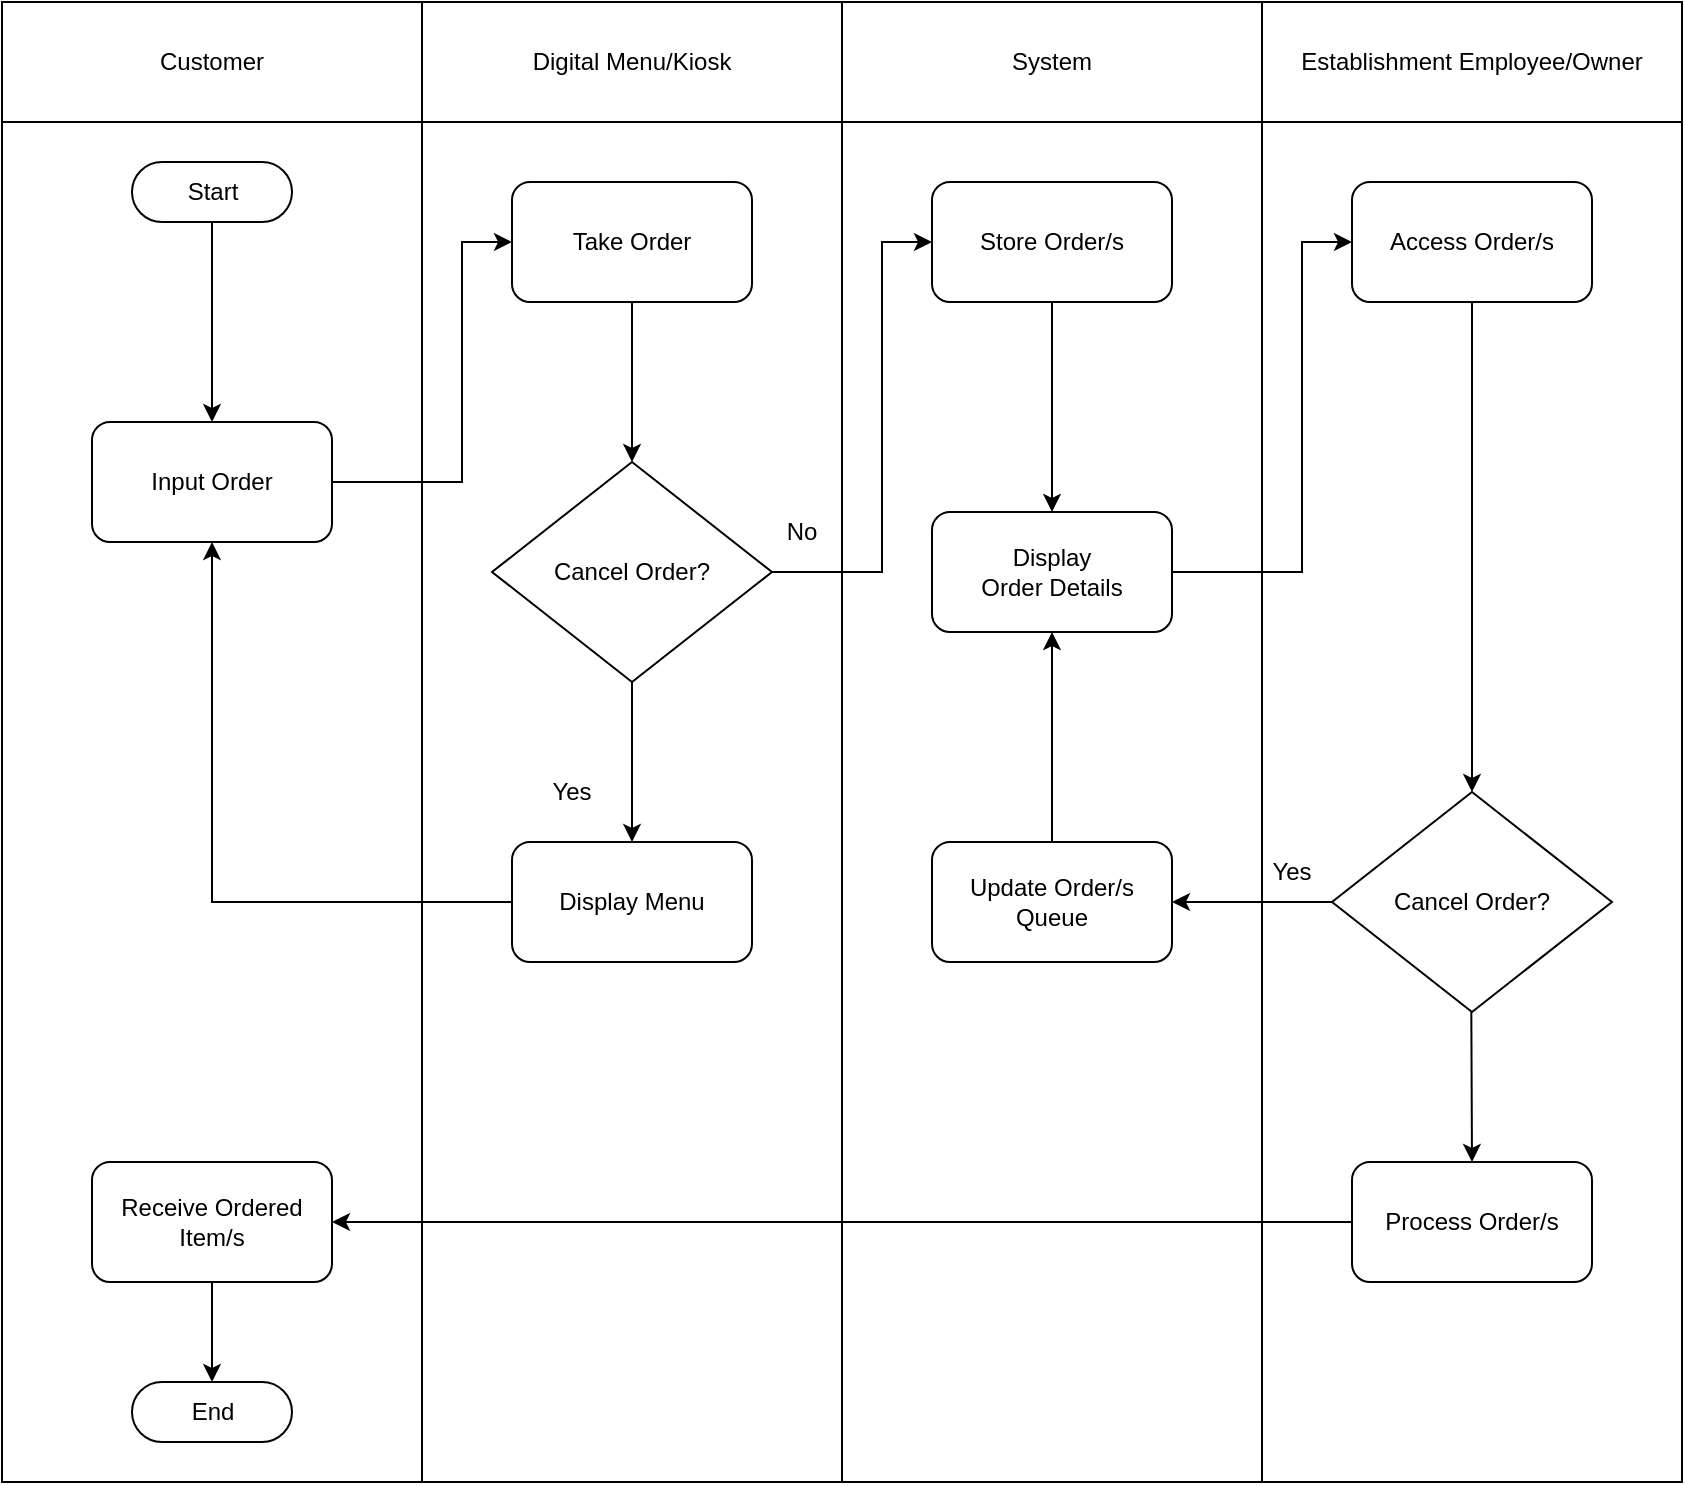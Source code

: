 <mxfile>
    <diagram id="kUYxVCuJj15rcB_H5LjT" name="Page-1">
        <mxGraphModel dx="1431" dy="1341" grid="1" gridSize="10" guides="1" tooltips="1" connect="1" arrows="1" fold="1" page="1" pageScale="1" pageWidth="850" pageHeight="1100" math="0" shadow="0">
            <root>
                <mxCell id="0"/>
                <mxCell id="1" parent="0"/>
                <mxCell id="58" value="Customer" style="rounded=0;whiteSpace=wrap;html=1;" vertex="1" parent="1">
                    <mxGeometry x="80" y="330" width="210" height="60" as="geometry"/>
                </mxCell>
                <mxCell id="61" value="Digital Menu/Kiosk" style="rounded=0;whiteSpace=wrap;html=1;" vertex="1" parent="1">
                    <mxGeometry x="290" y="330" width="210" height="60" as="geometry"/>
                </mxCell>
                <mxCell id="62" value="System" style="rounded=0;whiteSpace=wrap;html=1;" vertex="1" parent="1">
                    <mxGeometry x="500" y="330" width="210" height="60" as="geometry"/>
                </mxCell>
                <mxCell id="63" value="Establishment Employee/Owner" style="rounded=0;whiteSpace=wrap;html=1;" vertex="1" parent="1">
                    <mxGeometry x="710" y="330" width="210" height="60" as="geometry"/>
                </mxCell>
                <mxCell id="65" value="" style="rounded=0;whiteSpace=wrap;html=1;" vertex="1" parent="1">
                    <mxGeometry x="80" y="390" width="210" height="680" as="geometry"/>
                </mxCell>
                <mxCell id="66" value="Start" style="html=1;dashed=0;whitespace=wrap;shape=mxgraph.dfd.start" vertex="1" parent="1">
                    <mxGeometry x="145" y="410" width="80" height="30" as="geometry"/>
                </mxCell>
                <mxCell id="67" value="" style="rounded=0;whiteSpace=wrap;html=1;" vertex="1" parent="1">
                    <mxGeometry x="290" y="390" width="210" height="680" as="geometry"/>
                </mxCell>
                <mxCell id="68" value="" style="rounded=0;whiteSpace=wrap;html=1;" vertex="1" parent="1">
                    <mxGeometry x="500" y="390" width="210" height="680" as="geometry"/>
                </mxCell>
                <mxCell id="69" value="" style="rounded=0;whiteSpace=wrap;html=1;" vertex="1" parent="1">
                    <mxGeometry x="710" y="390" width="210" height="680" as="geometry"/>
                </mxCell>
                <mxCell id="71" value="Input Order" style="rounded=1;whiteSpace=wrap;html=1;" vertex="1" parent="1">
                    <mxGeometry x="125" y="540" width="120" height="60" as="geometry"/>
                </mxCell>
                <mxCell id="72" value="Take Order" style="rounded=1;whiteSpace=wrap;html=1;" vertex="1" parent="1">
                    <mxGeometry x="335" y="420" width="120" height="60" as="geometry"/>
                </mxCell>
                <mxCell id="74" value="" style="endArrow=classic;html=1;exitX=0.5;exitY=0.5;exitDx=0;exitDy=15;exitPerimeter=0;" edge="1" parent="1" source="66" target="71">
                    <mxGeometry width="50" height="50" relative="1" as="geometry">
                        <mxPoint x="460" y="580" as="sourcePoint"/>
                        <mxPoint x="510" y="530" as="targetPoint"/>
                    </mxGeometry>
                </mxCell>
                <mxCell id="75" value="" style="endArrow=classic;html=1;exitX=1;exitY=0.5;exitDx=0;exitDy=0;entryX=0;entryY=0.5;entryDx=0;entryDy=0;rounded=0;" edge="1" parent="1" source="71" target="72">
                    <mxGeometry width="50" height="50" relative="1" as="geometry">
                        <mxPoint x="360" y="560" as="sourcePoint"/>
                        <mxPoint x="410" y="510" as="targetPoint"/>
                        <Array as="points">
                            <mxPoint x="310" y="570"/>
                            <mxPoint x="310" y="450"/>
                        </Array>
                    </mxGeometry>
                </mxCell>
                <mxCell id="76" value="Store Order/s" style="rounded=1;whiteSpace=wrap;html=1;" vertex="1" parent="1">
                    <mxGeometry x="545" y="420" width="120" height="60" as="geometry"/>
                </mxCell>
                <mxCell id="77" value="" style="endArrow=classic;html=1;entryX=0;entryY=0.5;entryDx=0;entryDy=0;exitX=1;exitY=0.5;exitDx=0;exitDy=0;rounded=0;" edge="1" parent="1" source="90" target="76">
                    <mxGeometry width="50" height="50" relative="1" as="geometry">
                        <mxPoint x="490" y="620" as="sourcePoint"/>
                        <mxPoint x="540" y="570" as="targetPoint"/>
                        <Array as="points">
                            <mxPoint x="520" y="615"/>
                            <mxPoint x="520" y="450"/>
                        </Array>
                    </mxGeometry>
                </mxCell>
                <mxCell id="78" value="Access Order/s" style="rounded=1;whiteSpace=wrap;html=1;" vertex="1" parent="1">
                    <mxGeometry x="755" y="420" width="120" height="60" as="geometry"/>
                </mxCell>
                <mxCell id="79" value="Process Order/s" style="rounded=1;whiteSpace=wrap;html=1;" vertex="1" parent="1">
                    <mxGeometry x="755" y="910" width="120" height="60" as="geometry"/>
                </mxCell>
                <mxCell id="81" value="" style="endArrow=classic;html=1;rounded=0;exitX=0.5;exitY=1;exitDx=0;exitDy=0;entryX=0.5;entryY=0;entryDx=0;entryDy=0;" edge="1" parent="1" source="78" target="96">
                    <mxGeometry width="50" height="50" relative="1" as="geometry">
                        <mxPoint x="770" y="590" as="sourcePoint"/>
                        <mxPoint x="820" y="540" as="targetPoint"/>
                    </mxGeometry>
                </mxCell>
                <mxCell id="82" value="Display &lt;br&gt;Order Details" style="rounded=1;whiteSpace=wrap;html=1;" vertex="1" parent="1">
                    <mxGeometry x="545" y="585" width="120" height="60" as="geometry"/>
                </mxCell>
                <mxCell id="83" value="" style="endArrow=classic;html=1;rounded=0;exitX=0.5;exitY=1;exitDx=0;exitDy=0;" edge="1" parent="1" source="76" target="82">
                    <mxGeometry width="50" height="50" relative="1" as="geometry">
                        <mxPoint x="650" y="610" as="sourcePoint"/>
                        <mxPoint x="700" y="560" as="targetPoint"/>
                    </mxGeometry>
                </mxCell>
                <mxCell id="84" value="Display Menu" style="rounded=1;whiteSpace=wrap;html=1;" vertex="1" parent="1">
                    <mxGeometry x="335" y="750" width="120" height="60" as="geometry"/>
                </mxCell>
                <mxCell id="85" value="End" style="html=1;dashed=0;whitespace=wrap;shape=mxgraph.dfd.start" vertex="1" parent="1">
                    <mxGeometry x="145" y="1020" width="80" height="30" as="geometry"/>
                </mxCell>
                <mxCell id="86" value="Receive Ordered&lt;br&gt;Item/s" style="rounded=1;whiteSpace=wrap;html=1;" vertex="1" parent="1">
                    <mxGeometry x="125" y="910" width="120" height="60" as="geometry"/>
                </mxCell>
                <mxCell id="88" value="" style="endArrow=classic;html=1;exitX=0.5;exitY=1;exitDx=0;exitDy=0;entryX=0.5;entryY=0.5;entryDx=0;entryDy=-15;entryPerimeter=0;" edge="1" parent="1" source="86" target="85">
                    <mxGeometry width="50" height="50" relative="1" as="geometry">
                        <mxPoint x="184.58" y="840" as="sourcePoint"/>
                        <mxPoint x="185" y="920" as="targetPoint"/>
                    </mxGeometry>
                </mxCell>
                <mxCell id="89" value="" style="endArrow=classic;html=1;entryX=0;entryY=0.5;entryDx=0;entryDy=0;exitX=1;exitY=0.5;exitDx=0;exitDy=0;rounded=0;" edge="1" parent="1" source="82" target="78">
                    <mxGeometry width="50" height="50" relative="1" as="geometry">
                        <mxPoint x="665" y="570" as="sourcePoint"/>
                        <mxPoint x="755" y="440" as="targetPoint"/>
                        <Array as="points">
                            <mxPoint x="730" y="615"/>
                            <mxPoint x="730" y="450"/>
                        </Array>
                    </mxGeometry>
                </mxCell>
                <mxCell id="90" value="Cancel Order?" style="rhombus;whiteSpace=wrap;html=1;" vertex="1" parent="1">
                    <mxGeometry x="325" y="560" width="140" height="110" as="geometry"/>
                </mxCell>
                <mxCell id="91" value="" style="endArrow=classic;html=1;rounded=0;exitX=0.5;exitY=1;exitDx=0;exitDy=0;entryX=0.5;entryY=0;entryDx=0;entryDy=0;" edge="1" parent="1" source="90" target="84">
                    <mxGeometry width="50" height="50" relative="1" as="geometry">
                        <mxPoint x="290" y="690" as="sourcePoint"/>
                        <mxPoint x="180" y="600" as="targetPoint"/>
                        <Array as="points"/>
                    </mxGeometry>
                </mxCell>
                <mxCell id="92" value="" style="endArrow=classic;html=1;rounded=0;entryX=0.5;entryY=0;entryDx=0;entryDy=0;exitX=0.5;exitY=1;exitDx=0;exitDy=0;" edge="1" parent="1" source="72" target="90">
                    <mxGeometry width="50" height="50" relative="1" as="geometry">
                        <mxPoint x="395" y="600" as="sourcePoint"/>
                        <mxPoint x="450" y="640" as="targetPoint"/>
                    </mxGeometry>
                </mxCell>
                <mxCell id="93" value="Yes" style="text;html=1;strokeColor=none;fillColor=none;align=center;verticalAlign=middle;whiteSpace=wrap;rounded=0;" vertex="1" parent="1">
                    <mxGeometry x="335" y="710" width="60" height="30" as="geometry"/>
                </mxCell>
                <mxCell id="94" value="No" style="text;html=1;strokeColor=none;fillColor=none;align=center;verticalAlign=middle;whiteSpace=wrap;rounded=0;" vertex="1" parent="1">
                    <mxGeometry x="450" y="580" width="60" height="30" as="geometry"/>
                </mxCell>
                <mxCell id="95" value="" style="endArrow=classic;html=1;rounded=0;entryX=0.5;entryY=1;entryDx=0;entryDy=0;exitX=0;exitY=0.5;exitDx=0;exitDy=0;" edge="1" parent="1" source="84" target="71">
                    <mxGeometry width="50" height="50" relative="1" as="geometry">
                        <mxPoint x="370" y="700" as="sourcePoint"/>
                        <mxPoint x="420" y="650" as="targetPoint"/>
                        <Array as="points">
                            <mxPoint x="185" y="780"/>
                        </Array>
                    </mxGeometry>
                </mxCell>
                <mxCell id="96" value="Cancel Order?" style="rhombus;whiteSpace=wrap;html=1;" vertex="1" parent="1">
                    <mxGeometry x="745" y="725" width="140" height="110" as="geometry"/>
                </mxCell>
                <mxCell id="97" value="Update Order/s&lt;br&gt;Queue" style="rounded=1;whiteSpace=wrap;html=1;" vertex="1" parent="1">
                    <mxGeometry x="545" y="750" width="120" height="60" as="geometry"/>
                </mxCell>
                <mxCell id="98" value="" style="endArrow=classic;html=1;rounded=0;exitX=0;exitY=0.5;exitDx=0;exitDy=0;" edge="1" parent="1" source="96" target="97">
                    <mxGeometry width="50" height="50" relative="1" as="geometry">
                        <mxPoint x="660" y="720" as="sourcePoint"/>
                        <mxPoint x="710" y="670" as="targetPoint"/>
                    </mxGeometry>
                </mxCell>
                <mxCell id="99" value="Yes" style="text;html=1;strokeColor=none;fillColor=none;align=center;verticalAlign=middle;whiteSpace=wrap;rounded=0;" vertex="1" parent="1">
                    <mxGeometry x="695" y="750" width="60" height="30" as="geometry"/>
                </mxCell>
                <mxCell id="100" value="" style="endArrow=classic;html=1;rounded=0;exitX=0.5;exitY=0;exitDx=0;exitDy=0;entryX=0.5;entryY=1;entryDx=0;entryDy=0;" edge="1" parent="1" source="97" target="82">
                    <mxGeometry width="50" height="50" relative="1" as="geometry">
                        <mxPoint x="570" y="660" as="sourcePoint"/>
                        <mxPoint x="570" y="740" as="targetPoint"/>
                        <Array as="points"/>
                    </mxGeometry>
                </mxCell>
                <mxCell id="101" value="" style="endArrow=classic;html=1;rounded=0;exitX=0.5;exitY=1;exitDx=0;exitDy=0;" edge="1" parent="1">
                    <mxGeometry width="50" height="50" relative="1" as="geometry">
                        <mxPoint x="814.66" y="835" as="sourcePoint"/>
                        <mxPoint x="815" y="910" as="targetPoint"/>
                        <Array as="points"/>
                    </mxGeometry>
                </mxCell>
                <mxCell id="102" value="" style="endArrow=classic;html=1;rounded=0;exitX=0;exitY=0.5;exitDx=0;exitDy=0;entryX=1;entryY=0.5;entryDx=0;entryDy=0;" edge="1" parent="1" source="79" target="86">
                    <mxGeometry width="50" height="50" relative="1" as="geometry">
                        <mxPoint x="500" y="840" as="sourcePoint"/>
                        <mxPoint x="550" y="790" as="targetPoint"/>
                    </mxGeometry>
                </mxCell>
            </root>
        </mxGraphModel>
    </diagram>
</mxfile>